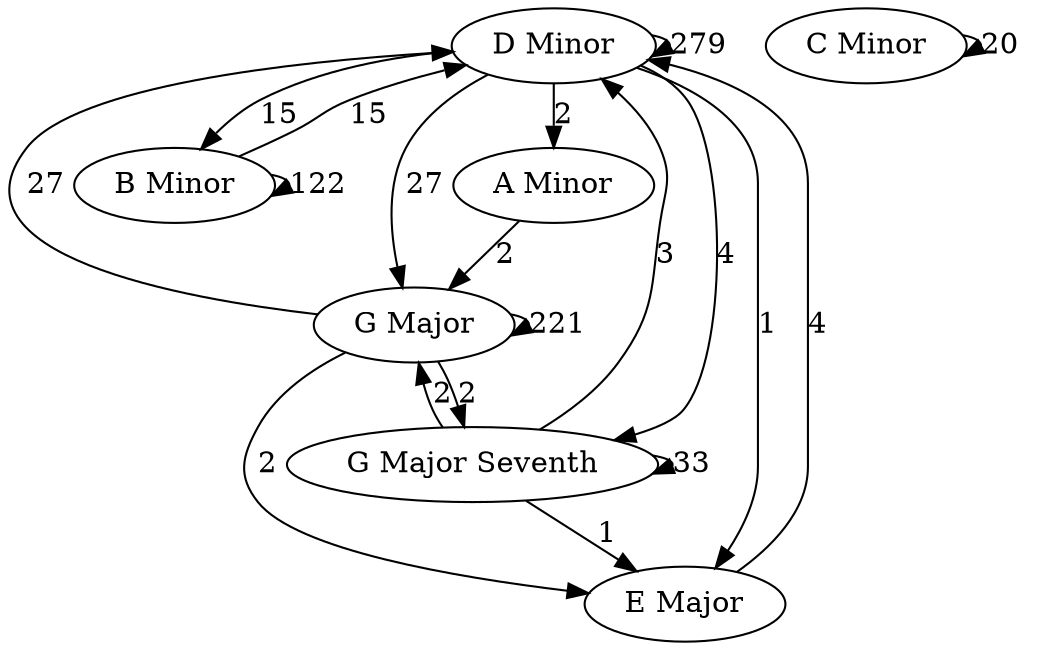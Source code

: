 // Chord transitions in Song
digraph {
	nodesep=0.1 ranksep=0.01
	"D Minor"
	"G Major"
	"B Minor"
	"A Minor"
	"G Major Seventh"
	"E Major"
	"G Major Seventh"
	"D Minor"
	"G Major Seventh"
	"C Minor"
	"D Minor" -> "D Minor" [label=279]
	"D Minor" -> "G Major" [label=27]
	"G Major" -> "G Major" [label=221]
	"G Major" -> "D Minor" [label=27]
	"D Minor" -> "B Minor" [label=15]
	"B Minor" -> "B Minor" [label=122]
	"B Minor" -> "D Minor" [label=15]
	"D Minor" -> "A Minor" [label=2]
	"A Minor" -> "G Major" [label=2]
	"D Minor" -> "G Major Seventh" [label=4]
	"G Major Seventh" -> "G Major Seventh" [label=33]
	"G Major Seventh" -> "G Major" [label=2]
	"G Major" -> "G Major Seventh" [label=2]
	"G Major Seventh" -> "D Minor" [label=3]
	"D Minor" -> "E Major" [label=1]
	"E Major" -> "D Minor" [label=4]
	"G Major" -> "E Major" [label=2]
	"G Major Seventh" -> "E Major" [label=1]
	"C Minor" -> "C Minor" [label=20]
}
